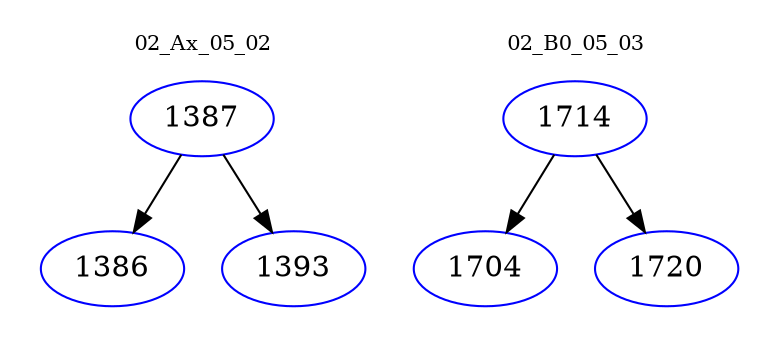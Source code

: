 digraph{
subgraph cluster_0 {
color = white
label = "02_Ax_05_02";
fontsize=10;
T0_1387 [label="1387", color="blue"]
T0_1387 -> T0_1386 [color="black"]
T0_1386 [label="1386", color="blue"]
T0_1387 -> T0_1393 [color="black"]
T0_1393 [label="1393", color="blue"]
}
subgraph cluster_1 {
color = white
label = "02_B0_05_03";
fontsize=10;
T1_1714 [label="1714", color="blue"]
T1_1714 -> T1_1704 [color="black"]
T1_1704 [label="1704", color="blue"]
T1_1714 -> T1_1720 [color="black"]
T1_1720 [label="1720", color="blue"]
}
}
